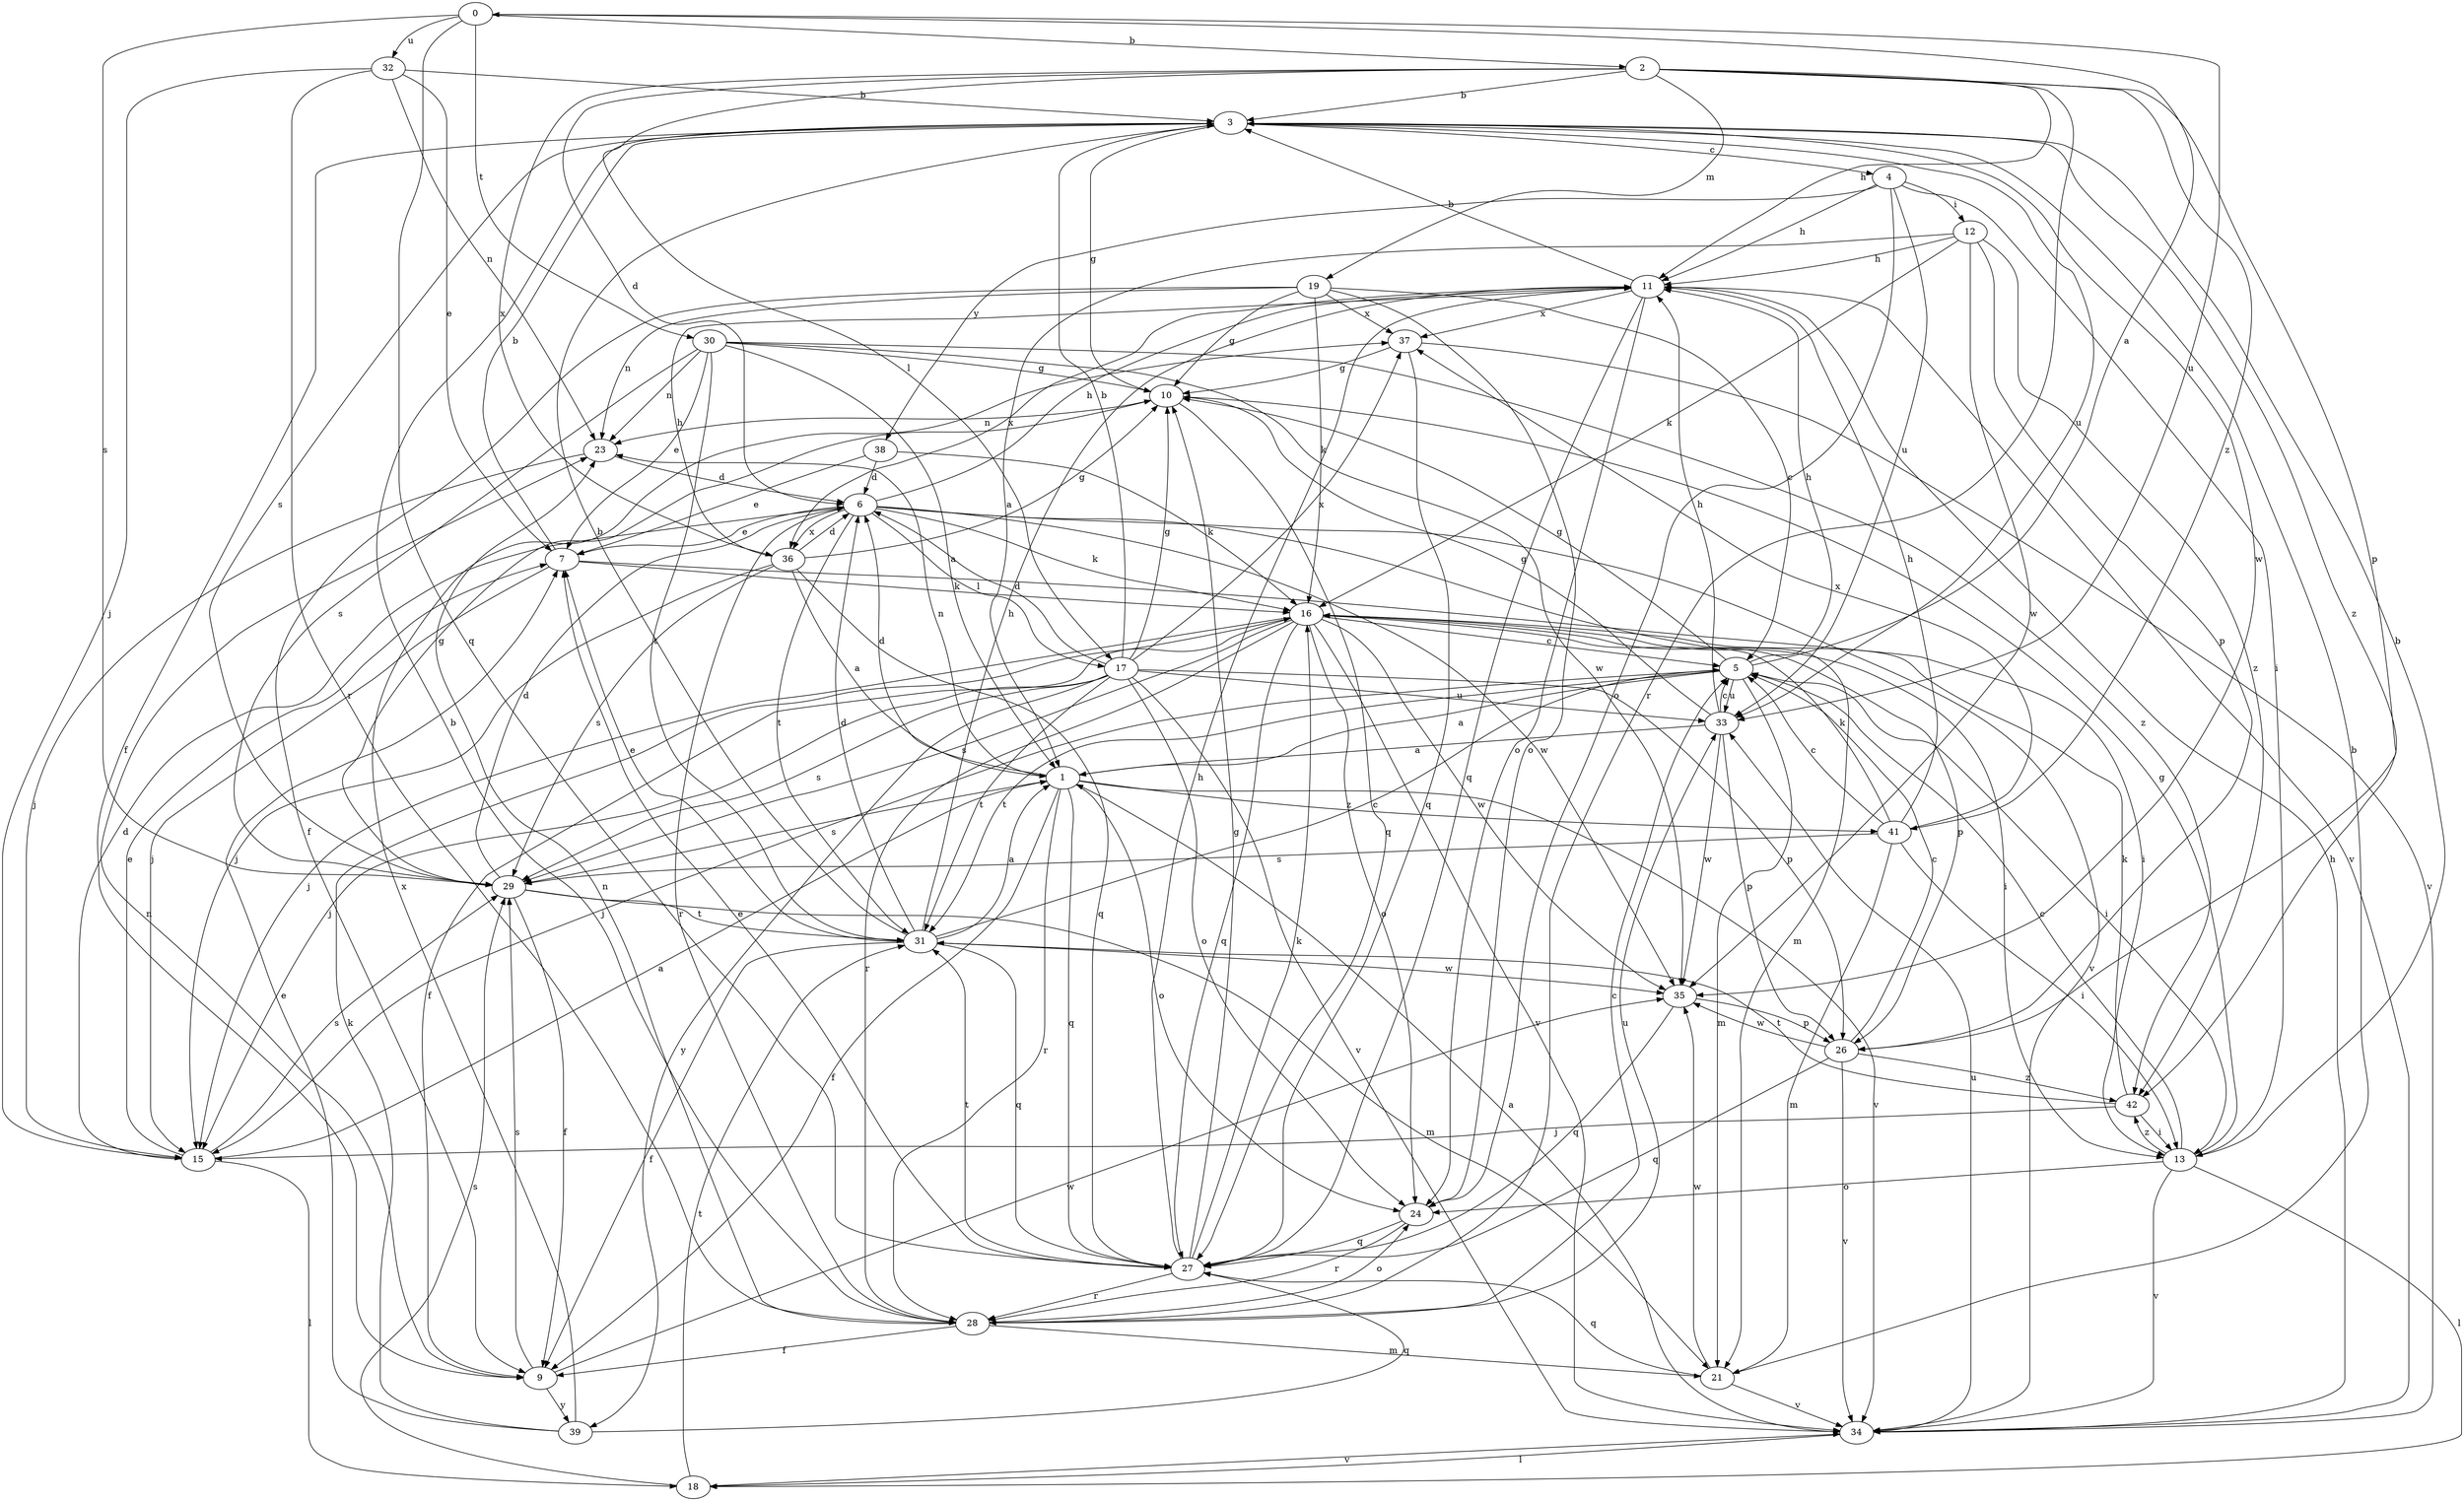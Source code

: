 strict digraph  {
0;
1;
2;
3;
4;
5;
6;
7;
9;
10;
11;
12;
13;
15;
16;
17;
18;
19;
21;
23;
24;
26;
27;
28;
29;
30;
31;
32;
33;
34;
35;
36;
37;
38;
39;
41;
42;
0 -> 2  [label=b];
0 -> 27  [label=q];
0 -> 29  [label=s];
0 -> 30  [label=t];
0 -> 32  [label=u];
0 -> 33  [label=u];
1 -> 6  [label=d];
1 -> 9  [label=f];
1 -> 23  [label=n];
1 -> 24  [label=o];
1 -> 27  [label=q];
1 -> 28  [label=r];
1 -> 29  [label=s];
1 -> 34  [label=v];
1 -> 41  [label=z];
2 -> 3  [label=b];
2 -> 6  [label=d];
2 -> 11  [label=h];
2 -> 17  [label=l];
2 -> 19  [label=m];
2 -> 26  [label=p];
2 -> 28  [label=r];
2 -> 36  [label=x];
2 -> 41  [label=z];
3 -> 4  [label=c];
3 -> 9  [label=f];
3 -> 10  [label=g];
3 -> 29  [label=s];
3 -> 33  [label=u];
3 -> 35  [label=w];
3 -> 42  [label=z];
4 -> 11  [label=h];
4 -> 12  [label=i];
4 -> 13  [label=i];
4 -> 24  [label=o];
4 -> 33  [label=u];
4 -> 38  [label=y];
5 -> 0  [label=a];
5 -> 1  [label=a];
5 -> 10  [label=g];
5 -> 11  [label=h];
5 -> 13  [label=i];
5 -> 15  [label=j];
5 -> 21  [label=m];
5 -> 31  [label=t];
5 -> 33  [label=u];
6 -> 7  [label=e];
6 -> 11  [label=h];
6 -> 16  [label=k];
6 -> 17  [label=l];
6 -> 21  [label=m];
6 -> 28  [label=r];
6 -> 31  [label=t];
6 -> 34  [label=v];
6 -> 35  [label=w];
6 -> 36  [label=x];
7 -> 3  [label=b];
7 -> 13  [label=i];
7 -> 15  [label=j];
7 -> 16  [label=k];
9 -> 23  [label=n];
9 -> 29  [label=s];
9 -> 35  [label=w];
9 -> 39  [label=y];
10 -> 23  [label=n];
10 -> 27  [label=q];
11 -> 3  [label=b];
11 -> 24  [label=o];
11 -> 27  [label=q];
11 -> 34  [label=v];
11 -> 36  [label=x];
11 -> 37  [label=x];
12 -> 1  [label=a];
12 -> 11  [label=h];
12 -> 16  [label=k];
12 -> 26  [label=p];
12 -> 35  [label=w];
12 -> 42  [label=z];
13 -> 3  [label=b];
13 -> 5  [label=c];
13 -> 10  [label=g];
13 -> 18  [label=l];
13 -> 24  [label=o];
13 -> 34  [label=v];
13 -> 42  [label=z];
15 -> 1  [label=a];
15 -> 6  [label=d];
15 -> 7  [label=e];
15 -> 18  [label=l];
15 -> 29  [label=s];
16 -> 5  [label=c];
16 -> 9  [label=f];
16 -> 13  [label=i];
16 -> 15  [label=j];
16 -> 24  [label=o];
16 -> 26  [label=p];
16 -> 27  [label=q];
16 -> 28  [label=r];
16 -> 29  [label=s];
16 -> 34  [label=v];
16 -> 35  [label=w];
17 -> 3  [label=b];
17 -> 6  [label=d];
17 -> 10  [label=g];
17 -> 15  [label=j];
17 -> 24  [label=o];
17 -> 26  [label=p];
17 -> 29  [label=s];
17 -> 31  [label=t];
17 -> 33  [label=u];
17 -> 34  [label=v];
17 -> 37  [label=x];
17 -> 39  [label=y];
18 -> 29  [label=s];
18 -> 31  [label=t];
18 -> 34  [label=v];
19 -> 5  [label=c];
19 -> 9  [label=f];
19 -> 10  [label=g];
19 -> 16  [label=k];
19 -> 23  [label=n];
19 -> 24  [label=o];
19 -> 37  [label=x];
21 -> 3  [label=b];
21 -> 27  [label=q];
21 -> 34  [label=v];
21 -> 35  [label=w];
23 -> 6  [label=d];
23 -> 15  [label=j];
24 -> 27  [label=q];
24 -> 28  [label=r];
26 -> 5  [label=c];
26 -> 27  [label=q];
26 -> 34  [label=v];
26 -> 35  [label=w];
26 -> 42  [label=z];
27 -> 7  [label=e];
27 -> 10  [label=g];
27 -> 11  [label=h];
27 -> 16  [label=k];
27 -> 28  [label=r];
27 -> 31  [label=t];
28 -> 3  [label=b];
28 -> 5  [label=c];
28 -> 9  [label=f];
28 -> 21  [label=m];
28 -> 23  [label=n];
28 -> 24  [label=o];
28 -> 33  [label=u];
29 -> 6  [label=d];
29 -> 9  [label=f];
29 -> 10  [label=g];
29 -> 21  [label=m];
29 -> 31  [label=t];
30 -> 1  [label=a];
30 -> 7  [label=e];
30 -> 10  [label=g];
30 -> 23  [label=n];
30 -> 29  [label=s];
30 -> 31  [label=t];
30 -> 35  [label=w];
30 -> 42  [label=z];
31 -> 1  [label=a];
31 -> 3  [label=b];
31 -> 5  [label=c];
31 -> 6  [label=d];
31 -> 7  [label=e];
31 -> 9  [label=f];
31 -> 11  [label=h];
31 -> 27  [label=q];
31 -> 35  [label=w];
32 -> 3  [label=b];
32 -> 7  [label=e];
32 -> 15  [label=j];
32 -> 23  [label=n];
32 -> 28  [label=r];
33 -> 1  [label=a];
33 -> 5  [label=c];
33 -> 10  [label=g];
33 -> 11  [label=h];
33 -> 26  [label=p];
33 -> 35  [label=w];
34 -> 1  [label=a];
34 -> 11  [label=h];
34 -> 18  [label=l];
34 -> 33  [label=u];
35 -> 26  [label=p];
35 -> 27  [label=q];
36 -> 1  [label=a];
36 -> 6  [label=d];
36 -> 10  [label=g];
36 -> 11  [label=h];
36 -> 15  [label=j];
36 -> 27  [label=q];
36 -> 29  [label=s];
37 -> 10  [label=g];
37 -> 27  [label=q];
37 -> 34  [label=v];
38 -> 6  [label=d];
38 -> 7  [label=e];
38 -> 16  [label=k];
39 -> 7  [label=e];
39 -> 16  [label=k];
39 -> 27  [label=q];
39 -> 37  [label=x];
41 -> 5  [label=c];
41 -> 11  [label=h];
41 -> 13  [label=i];
41 -> 16  [label=k];
41 -> 21  [label=m];
41 -> 29  [label=s];
41 -> 37  [label=x];
42 -> 13  [label=i];
42 -> 15  [label=j];
42 -> 16  [label=k];
42 -> 31  [label=t];
}
